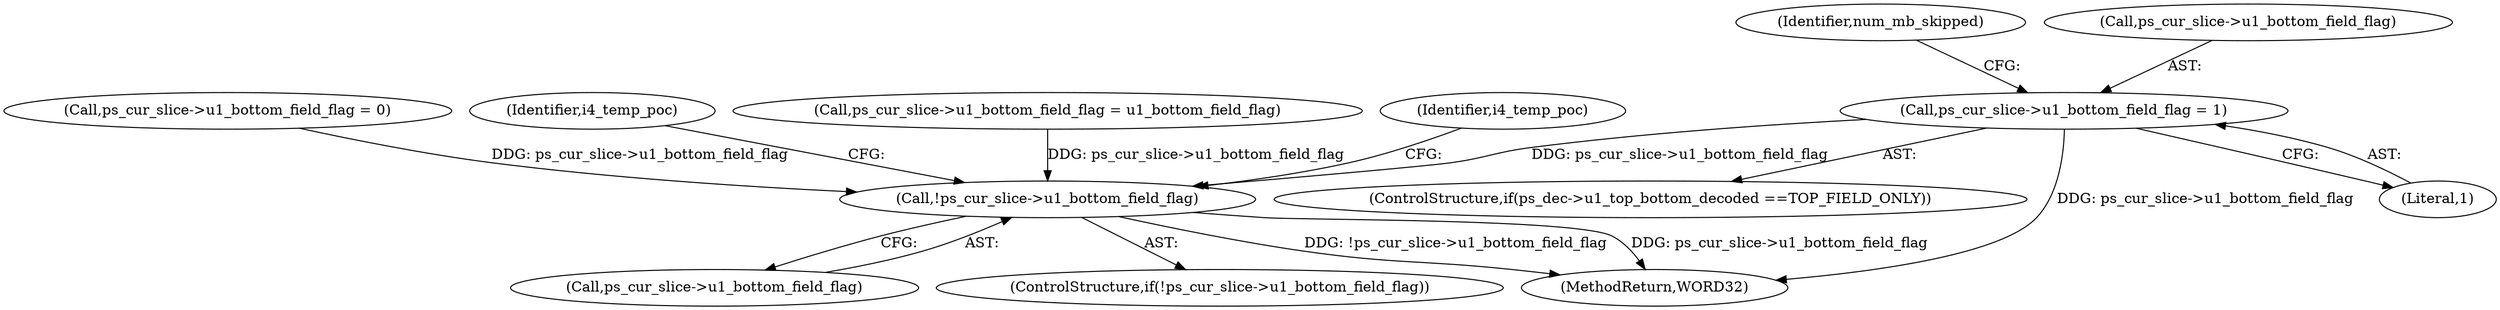 digraph "0_Android_8b5fd8f24eba5dd19ab2f80ea11a9125aa882ae2@pointer" {
"1000828" [label="(Call,ps_cur_slice->u1_bottom_field_flag = 1)"];
"1001281" [label="(Call,!ps_cur_slice->u1_bottom_field_flag)"];
"1000834" [label="(Call,ps_cur_slice->u1_bottom_field_flag = 0)"];
"1000840" [label="(Identifier,num_mb_skipped)"];
"1002544" [label="(MethodReturn,WORD32)"];
"1001294" [label="(Identifier,i4_temp_poc)"];
"1000900" [label="(Call,ps_cur_slice->u1_bottom_field_flag = u1_bottom_field_flag)"];
"1001286" [label="(Identifier,i4_temp_poc)"];
"1000828" [label="(Call,ps_cur_slice->u1_bottom_field_flag = 1)"];
"1001281" [label="(Call,!ps_cur_slice->u1_bottom_field_flag)"];
"1000832" [label="(Literal,1)"];
"1000822" [label="(ControlStructure,if(ps_dec->u1_top_bottom_decoded ==TOP_FIELD_ONLY))"];
"1000829" [label="(Call,ps_cur_slice->u1_bottom_field_flag)"];
"1001282" [label="(Call,ps_cur_slice->u1_bottom_field_flag)"];
"1001280" [label="(ControlStructure,if(!ps_cur_slice->u1_bottom_field_flag))"];
"1000828" -> "1000822"  [label="AST: "];
"1000828" -> "1000832"  [label="CFG: "];
"1000829" -> "1000828"  [label="AST: "];
"1000832" -> "1000828"  [label="AST: "];
"1000840" -> "1000828"  [label="CFG: "];
"1000828" -> "1002544"  [label="DDG: ps_cur_slice->u1_bottom_field_flag"];
"1000828" -> "1001281"  [label="DDG: ps_cur_slice->u1_bottom_field_flag"];
"1001281" -> "1001280"  [label="AST: "];
"1001281" -> "1001282"  [label="CFG: "];
"1001282" -> "1001281"  [label="AST: "];
"1001286" -> "1001281"  [label="CFG: "];
"1001294" -> "1001281"  [label="CFG: "];
"1001281" -> "1002544"  [label="DDG: ps_cur_slice->u1_bottom_field_flag"];
"1001281" -> "1002544"  [label="DDG: !ps_cur_slice->u1_bottom_field_flag"];
"1000834" -> "1001281"  [label="DDG: ps_cur_slice->u1_bottom_field_flag"];
"1000900" -> "1001281"  [label="DDG: ps_cur_slice->u1_bottom_field_flag"];
}
